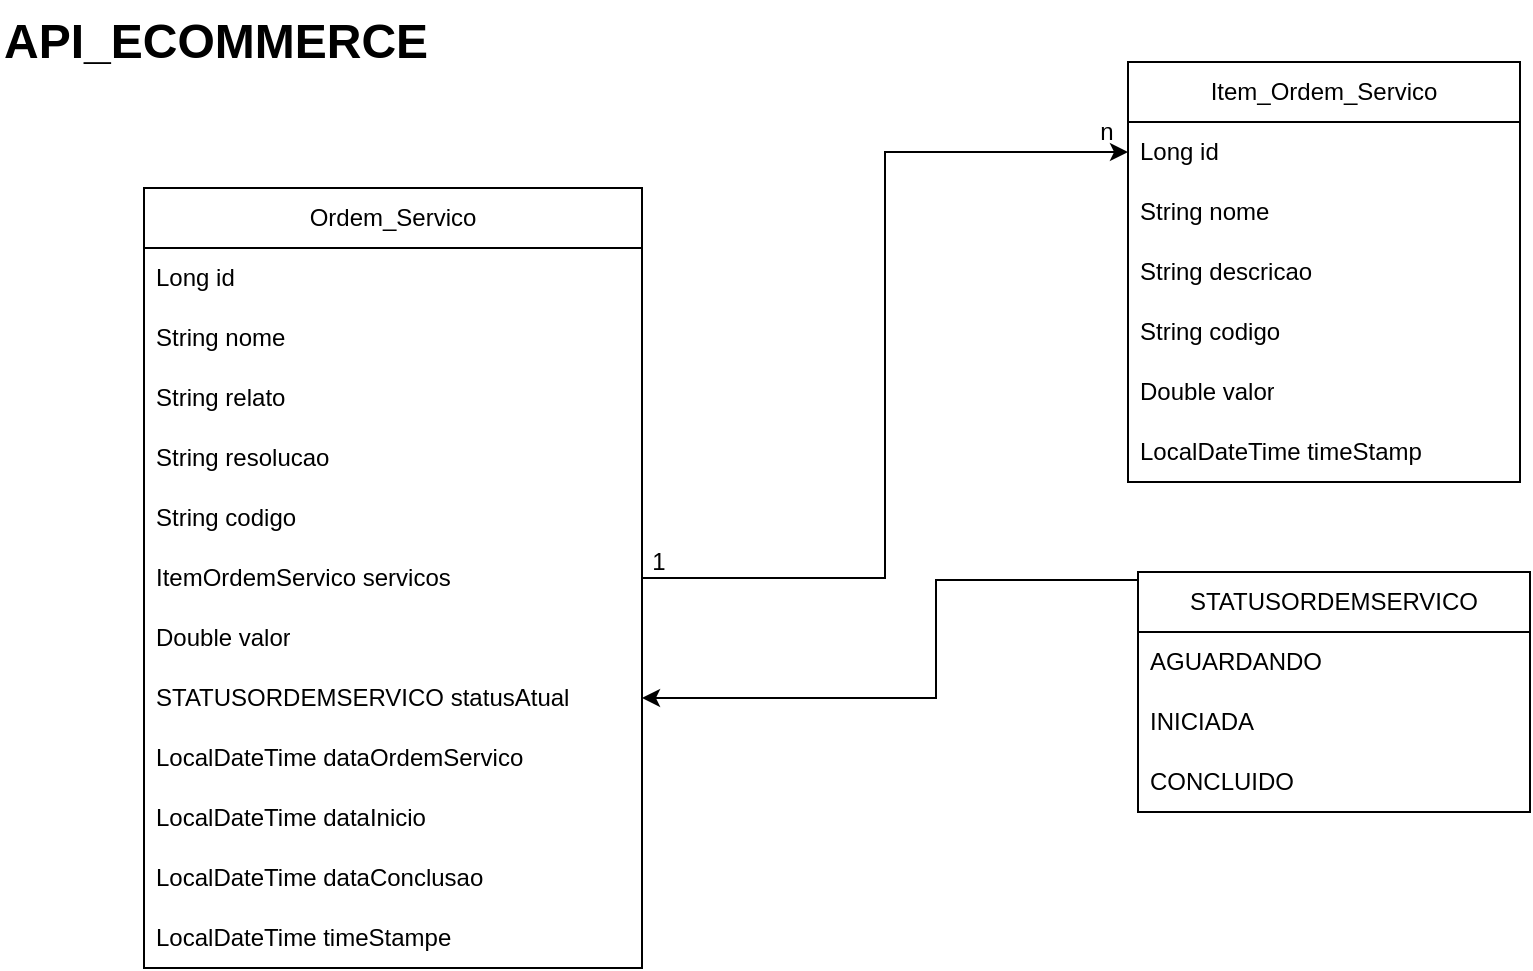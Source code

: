 <mxfile version="24.7.17" pages="4">
  <diagram id="Ol4_IuFH5XdzbNeheBoi" name="Diagrama de entidade e relacionamento API_ECOMMERCE">
    <mxGraphModel dx="864" dy="516" grid="0" gridSize="10" guides="1" tooltips="1" connect="1" arrows="1" fold="1" page="1" pageScale="1" pageWidth="827" pageHeight="1169" math="0" shadow="0">
      <root>
        <mxCell id="0" />
        <mxCell id="1" parent="0" />
        <mxCell id="5Wu8TgmjZWv5L9xJ6WQ9-1" value="&lt;h1 style=&quot;margin-top: 0px;&quot;&gt;API_ECOMMERCE&lt;/h1&gt;" style="text;html=1;whiteSpace=wrap;overflow=hidden;rounded=0;" parent="1" vertex="1">
          <mxGeometry x="30" y="25" width="221" height="37" as="geometry" />
        </mxCell>
        <mxCell id="xmKnylQgvVCpeghterkV-1" value="Ordem_Servico" style="swimlane;fontStyle=0;childLayout=stackLayout;horizontal=1;startSize=30;horizontalStack=0;resizeParent=1;resizeParentMax=0;resizeLast=0;collapsible=1;marginBottom=0;whiteSpace=wrap;html=1;" parent="1" vertex="1">
          <mxGeometry x="102" y="119" width="249" height="390" as="geometry" />
        </mxCell>
        <mxCell id="xmKnylQgvVCpeghterkV-2" value="Long id" style="text;strokeColor=none;fillColor=none;align=left;verticalAlign=middle;spacingLeft=4;spacingRight=4;overflow=hidden;points=[[0,0.5],[1,0.5]];portConstraint=eastwest;rotatable=0;whiteSpace=wrap;html=1;" parent="xmKnylQgvVCpeghterkV-1" vertex="1">
          <mxGeometry y="30" width="249" height="30" as="geometry" />
        </mxCell>
        <mxCell id="xmKnylQgvVCpeghterkV-3" value="String nome" style="text;strokeColor=none;fillColor=none;align=left;verticalAlign=middle;spacingLeft=4;spacingRight=4;overflow=hidden;points=[[0,0.5],[1,0.5]];portConstraint=eastwest;rotatable=0;whiteSpace=wrap;html=1;" parent="xmKnylQgvVCpeghterkV-1" vertex="1">
          <mxGeometry y="60" width="249" height="30" as="geometry" />
        </mxCell>
        <mxCell id="xmKnylQgvVCpeghterkV-4" value="String relato" style="text;strokeColor=none;fillColor=none;align=left;verticalAlign=middle;spacingLeft=4;spacingRight=4;overflow=hidden;points=[[0,0.5],[1,0.5]];portConstraint=eastwest;rotatable=0;whiteSpace=wrap;html=1;" parent="xmKnylQgvVCpeghterkV-1" vertex="1">
          <mxGeometry y="90" width="249" height="30" as="geometry" />
        </mxCell>
        <mxCell id="xmKnylQgvVCpeghterkV-13" value="String resolucao" style="text;strokeColor=none;fillColor=none;align=left;verticalAlign=middle;spacingLeft=4;spacingRight=4;overflow=hidden;points=[[0,0.5],[1,0.5]];portConstraint=eastwest;rotatable=0;whiteSpace=wrap;html=1;" parent="xmKnylQgvVCpeghterkV-1" vertex="1">
          <mxGeometry y="120" width="249" height="30" as="geometry" />
        </mxCell>
        <mxCell id="xmKnylQgvVCpeghterkV-5" value="String codigo" style="text;strokeColor=none;fillColor=none;align=left;verticalAlign=middle;spacingLeft=4;spacingRight=4;overflow=hidden;points=[[0,0.5],[1,0.5]];portConstraint=eastwest;rotatable=0;whiteSpace=wrap;html=1;" parent="xmKnylQgvVCpeghterkV-1" vertex="1">
          <mxGeometry y="150" width="249" height="30" as="geometry" />
        </mxCell>
        <mxCell id="xmKnylQgvVCpeghterkV-6" value="ItemOrdemServico servicos" style="text;strokeColor=none;fillColor=none;align=left;verticalAlign=middle;spacingLeft=4;spacingRight=4;overflow=hidden;points=[[0,0.5],[1,0.5]];portConstraint=eastwest;rotatable=0;whiteSpace=wrap;html=1;" parent="xmKnylQgvVCpeghterkV-1" vertex="1">
          <mxGeometry y="180" width="249" height="30" as="geometry" />
        </mxCell>
        <mxCell id="xmKnylQgvVCpeghterkV-7" value="Double valor" style="text;strokeColor=none;fillColor=none;align=left;verticalAlign=middle;spacingLeft=4;spacingRight=4;overflow=hidden;points=[[0,0.5],[1,0.5]];portConstraint=eastwest;rotatable=0;whiteSpace=wrap;html=1;" parent="xmKnylQgvVCpeghterkV-1" vertex="1">
          <mxGeometry y="210" width="249" height="30" as="geometry" />
        </mxCell>
        <mxCell id="xmKnylQgvVCpeghterkV-14" value="STATUSORDEMSERVICO statusAtual" style="text;strokeColor=none;fillColor=none;align=left;verticalAlign=middle;spacingLeft=4;spacingRight=4;overflow=hidden;points=[[0,0.5],[1,0.5]];portConstraint=eastwest;rotatable=0;whiteSpace=wrap;html=1;" parent="xmKnylQgvVCpeghterkV-1" vertex="1">
          <mxGeometry y="240" width="249" height="30" as="geometry" />
        </mxCell>
        <mxCell id="xmKnylQgvVCpeghterkV-8" value="LocalDateTime dataOrdemServico" style="text;strokeColor=none;fillColor=none;align=left;verticalAlign=middle;spacingLeft=4;spacingRight=4;overflow=hidden;points=[[0,0.5],[1,0.5]];portConstraint=eastwest;rotatable=0;whiteSpace=wrap;html=1;" parent="xmKnylQgvVCpeghterkV-1" vertex="1">
          <mxGeometry y="270" width="249" height="30" as="geometry" />
        </mxCell>
        <mxCell id="xmKnylQgvVCpeghterkV-9" value="LocalDateTime dataInicio" style="text;strokeColor=none;fillColor=none;align=left;verticalAlign=middle;spacingLeft=4;spacingRight=4;overflow=hidden;points=[[0,0.5],[1,0.5]];portConstraint=eastwest;rotatable=0;whiteSpace=wrap;html=1;" parent="xmKnylQgvVCpeghterkV-1" vertex="1">
          <mxGeometry y="300" width="249" height="30" as="geometry" />
        </mxCell>
        <mxCell id="xmKnylQgvVCpeghterkV-11" value="LocalDateTime dataConclusao" style="text;strokeColor=none;fillColor=none;align=left;verticalAlign=middle;spacingLeft=4;spacingRight=4;overflow=hidden;points=[[0,0.5],[1,0.5]];portConstraint=eastwest;rotatable=0;whiteSpace=wrap;html=1;" parent="xmKnylQgvVCpeghterkV-1" vertex="1">
          <mxGeometry y="330" width="249" height="30" as="geometry" />
        </mxCell>
        <mxCell id="xmKnylQgvVCpeghterkV-12" value="LocalDateTime timeStampe" style="text;strokeColor=none;fillColor=none;align=left;verticalAlign=middle;spacingLeft=4;spacingRight=4;overflow=hidden;points=[[0,0.5],[1,0.5]];portConstraint=eastwest;rotatable=0;whiteSpace=wrap;html=1;" parent="xmKnylQgvVCpeghterkV-1" vertex="1">
          <mxGeometry y="360" width="249" height="30" as="geometry" />
        </mxCell>
        <mxCell id="9o99a-mNFhGgQ2uLFLD0-1" value="&lt;span style=&quot;text-align: left;&quot;&gt;Item_Ordem_Servico&lt;/span&gt;" style="swimlane;fontStyle=0;childLayout=stackLayout;horizontal=1;startSize=30;horizontalStack=0;resizeParent=1;resizeParentMax=0;resizeLast=0;collapsible=1;marginBottom=0;whiteSpace=wrap;html=1;" parent="1" vertex="1">
          <mxGeometry x="594" y="56" width="196" height="210" as="geometry" />
        </mxCell>
        <mxCell id="9o99a-mNFhGgQ2uLFLD0-2" value="Long id" style="text;strokeColor=none;fillColor=none;align=left;verticalAlign=middle;spacingLeft=4;spacingRight=4;overflow=hidden;points=[[0,0.5],[1,0.5]];portConstraint=eastwest;rotatable=0;whiteSpace=wrap;html=1;" parent="9o99a-mNFhGgQ2uLFLD0-1" vertex="1">
          <mxGeometry y="30" width="196" height="30" as="geometry" />
        </mxCell>
        <mxCell id="9o99a-mNFhGgQ2uLFLD0-3" value="String nome" style="text;strokeColor=none;fillColor=none;align=left;verticalAlign=middle;spacingLeft=4;spacingRight=4;overflow=hidden;points=[[0,0.5],[1,0.5]];portConstraint=eastwest;rotatable=0;whiteSpace=wrap;html=1;" parent="9o99a-mNFhGgQ2uLFLD0-1" vertex="1">
          <mxGeometry y="60" width="196" height="30" as="geometry" />
        </mxCell>
        <mxCell id="9o99a-mNFhGgQ2uLFLD0-4" value="String descricao" style="text;strokeColor=none;fillColor=none;align=left;verticalAlign=middle;spacingLeft=4;spacingRight=4;overflow=hidden;points=[[0,0.5],[1,0.5]];portConstraint=eastwest;rotatable=0;whiteSpace=wrap;html=1;" parent="9o99a-mNFhGgQ2uLFLD0-1" vertex="1">
          <mxGeometry y="90" width="196" height="30" as="geometry" />
        </mxCell>
        <mxCell id="9o99a-mNFhGgQ2uLFLD0-5" value="String codigo" style="text;strokeColor=none;fillColor=none;align=left;verticalAlign=middle;spacingLeft=4;spacingRight=4;overflow=hidden;points=[[0,0.5],[1,0.5]];portConstraint=eastwest;rotatable=0;whiteSpace=wrap;html=1;" parent="9o99a-mNFhGgQ2uLFLD0-1" vertex="1">
          <mxGeometry y="120" width="196" height="30" as="geometry" />
        </mxCell>
        <mxCell id="9o99a-mNFhGgQ2uLFLD0-6" value="Double valor" style="text;strokeColor=none;fillColor=none;align=left;verticalAlign=middle;spacingLeft=4;spacingRight=4;overflow=hidden;points=[[0,0.5],[1,0.5]];portConstraint=eastwest;rotatable=0;whiteSpace=wrap;html=1;" parent="9o99a-mNFhGgQ2uLFLD0-1" vertex="1">
          <mxGeometry y="150" width="196" height="30" as="geometry" />
        </mxCell>
        <mxCell id="9o99a-mNFhGgQ2uLFLD0-8" value="LocalDateTime timeStamp" style="text;strokeColor=none;fillColor=none;align=left;verticalAlign=middle;spacingLeft=4;spacingRight=4;overflow=hidden;points=[[0,0.5],[1,0.5]];portConstraint=eastwest;rotatable=0;whiteSpace=wrap;html=1;" parent="9o99a-mNFhGgQ2uLFLD0-1" vertex="1">
          <mxGeometry y="180" width="196" height="30" as="geometry" />
        </mxCell>
        <mxCell id="9o99a-mNFhGgQ2uLFLD0-19" style="edgeStyle=orthogonalEdgeStyle;rounded=0;orthogonalLoop=1;jettySize=auto;html=1;exitX=0;exitY=0;exitDx=0;exitDy=0;entryX=1;entryY=0.5;entryDx=0;entryDy=0;" parent="1" source="9o99a-mNFhGgQ2uLFLD0-9" target="xmKnylQgvVCpeghterkV-14" edge="1">
          <mxGeometry relative="1" as="geometry">
            <Array as="points">
              <mxPoint x="599" y="315" />
              <mxPoint x="498" y="315" />
              <mxPoint x="498" y="374" />
            </Array>
          </mxGeometry>
        </mxCell>
        <mxCell id="9o99a-mNFhGgQ2uLFLD0-9" value="&lt;span style=&quot;text-align: left;&quot;&gt;STATUSORDEMSERVICO&lt;/span&gt;" style="swimlane;fontStyle=0;childLayout=stackLayout;horizontal=1;startSize=30;horizontalStack=0;resizeParent=1;resizeParentMax=0;resizeLast=0;collapsible=1;marginBottom=0;whiteSpace=wrap;html=1;" parent="1" vertex="1">
          <mxGeometry x="599" y="311" width="196" height="120" as="geometry" />
        </mxCell>
        <mxCell id="9o99a-mNFhGgQ2uLFLD0-10" value="AGUARDANDO" style="text;strokeColor=none;fillColor=none;align=left;verticalAlign=middle;spacingLeft=4;spacingRight=4;overflow=hidden;points=[[0,0.5],[1,0.5]];portConstraint=eastwest;rotatable=0;whiteSpace=wrap;html=1;" parent="9o99a-mNFhGgQ2uLFLD0-9" vertex="1">
          <mxGeometry y="30" width="196" height="30" as="geometry" />
        </mxCell>
        <mxCell id="9o99a-mNFhGgQ2uLFLD0-11" value="INICIADA" style="text;strokeColor=none;fillColor=none;align=left;verticalAlign=middle;spacingLeft=4;spacingRight=4;overflow=hidden;points=[[0,0.5],[1,0.5]];portConstraint=eastwest;rotatable=0;whiteSpace=wrap;html=1;" parent="9o99a-mNFhGgQ2uLFLD0-9" vertex="1">
          <mxGeometry y="60" width="196" height="30" as="geometry" />
        </mxCell>
        <mxCell id="9o99a-mNFhGgQ2uLFLD0-12" value="CONCLUIDO" style="text;strokeColor=none;fillColor=none;align=left;verticalAlign=middle;spacingLeft=4;spacingRight=4;overflow=hidden;points=[[0,0.5],[1,0.5]];portConstraint=eastwest;rotatable=0;whiteSpace=wrap;html=1;" parent="9o99a-mNFhGgQ2uLFLD0-9" vertex="1">
          <mxGeometry y="90" width="196" height="30" as="geometry" />
        </mxCell>
        <mxCell id="9o99a-mNFhGgQ2uLFLD0-16" style="edgeStyle=orthogonalEdgeStyle;rounded=0;orthogonalLoop=1;jettySize=auto;html=1;exitX=1;exitY=0.5;exitDx=0;exitDy=0;entryX=0;entryY=0.5;entryDx=0;entryDy=0;" parent="1" source="xmKnylQgvVCpeghterkV-6" target="9o99a-mNFhGgQ2uLFLD0-2" edge="1">
          <mxGeometry relative="1" as="geometry" />
        </mxCell>
        <mxCell id="9o99a-mNFhGgQ2uLFLD0-17" value="1" style="text;html=1;align=center;verticalAlign=middle;resizable=0;points=[];autosize=1;strokeColor=none;fillColor=none;" parent="1" vertex="1">
          <mxGeometry x="346" y="293" width="25" height="26" as="geometry" />
        </mxCell>
        <mxCell id="9o99a-mNFhGgQ2uLFLD0-18" value="n" style="text;html=1;align=center;verticalAlign=middle;resizable=0;points=[];autosize=1;strokeColor=none;fillColor=none;" parent="1" vertex="1">
          <mxGeometry x="570" y="78" width="25" height="26" as="geometry" />
        </mxCell>
      </root>
    </mxGraphModel>
  </diagram>
  <diagram id="C5RBs43oDa-KdzZeNtuy" name="Diagrama de entidade e relacionamento MS_Cliente">
    <mxGraphModel dx="864" dy="516" grid="0" gridSize="10" guides="1" tooltips="1" connect="1" arrows="1" fold="1" page="1" pageScale="1" pageWidth="827" pageHeight="1169" math="0" shadow="0">
      <root>
        <mxCell id="WIyWlLk6GJQsqaUBKTNV-0" />
        <mxCell id="WIyWlLk6GJQsqaUBKTNV-1" parent="WIyWlLk6GJQsqaUBKTNV-0" />
        <mxCell id="N6-NwjIUcubGqTsg9J4c-9" value="CLiente" style="swimlane;fontStyle=0;childLayout=stackLayout;horizontal=1;startSize=30;horizontalStack=0;resizeParent=1;resizeParentMax=0;resizeLast=0;collapsible=1;marginBottom=0;whiteSpace=wrap;html=1;" parent="WIyWlLk6GJQsqaUBKTNV-1" vertex="1">
          <mxGeometry x="316" y="137" width="196" height="270" as="geometry" />
        </mxCell>
        <mxCell id="N6-NwjIUcubGqTsg9J4c-10" value="Long id" style="text;strokeColor=none;fillColor=none;align=left;verticalAlign=middle;spacingLeft=4;spacingRight=4;overflow=hidden;points=[[0,0.5],[1,0.5]];portConstraint=eastwest;rotatable=0;whiteSpace=wrap;html=1;" parent="N6-NwjIUcubGqTsg9J4c-9" vertex="1">
          <mxGeometry y="30" width="196" height="30" as="geometry" />
        </mxCell>
        <mxCell id="N6-NwjIUcubGqTsg9J4c-11" value="String nome" style="text;strokeColor=none;fillColor=none;align=left;verticalAlign=middle;spacingLeft=4;spacingRight=4;overflow=hidden;points=[[0,0.5],[1,0.5]];portConstraint=eastwest;rotatable=0;whiteSpace=wrap;html=1;" parent="N6-NwjIUcubGqTsg9J4c-9" vertex="1">
          <mxGeometry y="60" width="196" height="30" as="geometry" />
        </mxCell>
        <mxCell id="N6-NwjIUcubGqTsg9J4c-12" value="String sobrenome" style="text;strokeColor=none;fillColor=none;align=left;verticalAlign=middle;spacingLeft=4;spacingRight=4;overflow=hidden;points=[[0,0.5],[1,0.5]];portConstraint=eastwest;rotatable=0;whiteSpace=wrap;html=1;" parent="N6-NwjIUcubGqTsg9J4c-9" vertex="1">
          <mxGeometry y="90" width="196" height="30" as="geometry" />
        </mxCell>
        <mxCell id="N6-NwjIUcubGqTsg9J4c-13" value="LocalDate dataNascimento" style="text;strokeColor=none;fillColor=none;align=left;verticalAlign=middle;spacingLeft=4;spacingRight=4;overflow=hidden;points=[[0,0.5],[1,0.5]];portConstraint=eastwest;rotatable=0;whiteSpace=wrap;html=1;" parent="N6-NwjIUcubGqTsg9J4c-9" vertex="1">
          <mxGeometry y="120" width="196" height="30" as="geometry" />
        </mxCell>
        <mxCell id="N6-NwjIUcubGqTsg9J4c-15" value="Endereco endereco" style="text;strokeColor=none;fillColor=none;align=left;verticalAlign=middle;spacingLeft=4;spacingRight=4;overflow=hidden;points=[[0,0.5],[1,0.5]];portConstraint=eastwest;rotatable=0;whiteSpace=wrap;html=1;" parent="N6-NwjIUcubGqTsg9J4c-9" vertex="1">
          <mxGeometry y="150" width="196" height="30" as="geometry" />
        </mxCell>
        <mxCell id="N6-NwjIUcubGqTsg9J4c-16" value="Contato contato" style="text;strokeColor=none;fillColor=none;align=left;verticalAlign=middle;spacingLeft=4;spacingRight=4;overflow=hidden;points=[[0,0.5],[1,0.5]];portConstraint=eastwest;rotatable=0;whiteSpace=wrap;html=1;" parent="N6-NwjIUcubGqTsg9J4c-9" vertex="1">
          <mxGeometry y="180" width="196" height="30" as="geometry" />
        </mxCell>
        <mxCell id="N6-NwjIUcubGqTsg9J4c-17" value="Double score" style="text;strokeColor=none;fillColor=none;align=left;verticalAlign=middle;spacingLeft=4;spacingRight=4;overflow=hidden;points=[[0,0.5],[1,0.5]];portConstraint=eastwest;rotatable=0;whiteSpace=wrap;html=1;" parent="N6-NwjIUcubGqTsg9J4c-9" vertex="1">
          <mxGeometry y="210" width="196" height="30" as="geometry" />
        </mxCell>
        <mxCell id="zp8qXaAt9pcuHa6xzHq5-0" value="LocalDateTime timeStamp" style="text;strokeColor=none;fillColor=none;align=left;verticalAlign=middle;spacingLeft=4;spacingRight=4;overflow=hidden;points=[[0,0.5],[1,0.5]];portConstraint=eastwest;rotatable=0;whiteSpace=wrap;html=1;" vertex="1" parent="N6-NwjIUcubGqTsg9J4c-9">
          <mxGeometry y="240" width="196" height="30" as="geometry" />
        </mxCell>
        <mxCell id="N6-NwjIUcubGqTsg9J4c-18" value="Endereco" style="swimlane;fontStyle=0;childLayout=stackLayout;horizontal=1;startSize=30;horizontalStack=0;resizeParent=1;resizeParentMax=0;resizeLast=0;collapsible=1;marginBottom=0;whiteSpace=wrap;html=1;" parent="WIyWlLk6GJQsqaUBKTNV-1" vertex="1">
          <mxGeometry x="599" y="463" width="196" height="300" as="geometry" />
        </mxCell>
        <mxCell id="N6-NwjIUcubGqTsg9J4c-19" value="Long id" style="text;strokeColor=none;fillColor=none;align=left;verticalAlign=middle;spacingLeft=4;spacingRight=4;overflow=hidden;points=[[0,0.5],[1,0.5]];portConstraint=eastwest;rotatable=0;whiteSpace=wrap;html=1;" parent="N6-NwjIUcubGqTsg9J4c-18" vertex="1">
          <mxGeometry y="30" width="196" height="30" as="geometry" />
        </mxCell>
        <mxCell id="N6-NwjIUcubGqTsg9J4c-20" value="String logradouro" style="text;strokeColor=none;fillColor=none;align=left;verticalAlign=middle;spacingLeft=4;spacingRight=4;overflow=hidden;points=[[0,0.5],[1,0.5]];portConstraint=eastwest;rotatable=0;whiteSpace=wrap;html=1;" parent="N6-NwjIUcubGqTsg9J4c-18" vertex="1">
          <mxGeometry y="60" width="196" height="30" as="geometry" />
        </mxCell>
        <mxCell id="N6-NwjIUcubGqTsg9J4c-21" value="String numero" style="text;strokeColor=none;fillColor=none;align=left;verticalAlign=middle;spacingLeft=4;spacingRight=4;overflow=hidden;points=[[0,0.5],[1,0.5]];portConstraint=eastwest;rotatable=0;whiteSpace=wrap;html=1;" parent="N6-NwjIUcubGqTsg9J4c-18" vertex="1">
          <mxGeometry y="90" width="196" height="30" as="geometry" />
        </mxCell>
        <mxCell id="N6-NwjIUcubGqTsg9J4c-22" value="String bairro" style="text;strokeColor=none;fillColor=none;align=left;verticalAlign=middle;spacingLeft=4;spacingRight=4;overflow=hidden;points=[[0,0.5],[1,0.5]];portConstraint=eastwest;rotatable=0;whiteSpace=wrap;html=1;" parent="N6-NwjIUcubGqTsg9J4c-18" vertex="1">
          <mxGeometry y="120" width="196" height="30" as="geometry" />
        </mxCell>
        <mxCell id="N6-NwjIUcubGqTsg9J4c-24" value="String referencia" style="text;strokeColor=none;fillColor=none;align=left;verticalAlign=middle;spacingLeft=4;spacingRight=4;overflow=hidden;points=[[0,0.5],[1,0.5]];portConstraint=eastwest;rotatable=0;whiteSpace=wrap;html=1;" parent="N6-NwjIUcubGqTsg9J4c-18" vertex="1">
          <mxGeometry y="150" width="196" height="30" as="geometry" />
        </mxCell>
        <mxCell id="N6-NwjIUcubGqTsg9J4c-25" value="Long cep" style="text;strokeColor=none;fillColor=none;align=left;verticalAlign=middle;spacingLeft=4;spacingRight=4;overflow=hidden;points=[[0,0.5],[1,0.5]];portConstraint=eastwest;rotatable=0;whiteSpace=wrap;html=1;" parent="N6-NwjIUcubGqTsg9J4c-18" vertex="1">
          <mxGeometry y="180" width="196" height="30" as="geometry" />
        </mxCell>
        <mxCell id="N6-NwjIUcubGqTsg9J4c-26" value="String localidade" style="text;strokeColor=none;fillColor=none;align=left;verticalAlign=middle;spacingLeft=4;spacingRight=4;overflow=hidden;points=[[0,0.5],[1,0.5]];portConstraint=eastwest;rotatable=0;whiteSpace=wrap;html=1;" parent="N6-NwjIUcubGqTsg9J4c-18" vertex="1">
          <mxGeometry y="210" width="196" height="30" as="geometry" />
        </mxCell>
        <mxCell id="N6-NwjIUcubGqTsg9J4c-27" value="String uf" style="text;strokeColor=none;fillColor=none;align=left;verticalAlign=middle;spacingLeft=4;spacingRight=4;overflow=hidden;points=[[0,0.5],[1,0.5]];portConstraint=eastwest;rotatable=0;whiteSpace=wrap;html=1;" parent="N6-NwjIUcubGqTsg9J4c-18" vertex="1">
          <mxGeometry y="240" width="196" height="30" as="geometry" />
        </mxCell>
        <mxCell id="N6-NwjIUcubGqTsg9J4c-23" value="LocalDateTime timeStamp" style="text;strokeColor=none;fillColor=none;align=left;verticalAlign=middle;spacingLeft=4;spacingRight=4;overflow=hidden;points=[[0,0.5],[1,0.5]];portConstraint=eastwest;rotatable=0;whiteSpace=wrap;html=1;" parent="N6-NwjIUcubGqTsg9J4c-18" vertex="1">
          <mxGeometry y="270" width="196" height="30" as="geometry" />
        </mxCell>
        <mxCell id="N6-NwjIUcubGqTsg9J4c-28" value="Contato" style="swimlane;fontStyle=0;childLayout=stackLayout;horizontal=1;startSize=30;horizontalStack=0;resizeParent=1;resizeParentMax=0;resizeLast=0;collapsible=1;marginBottom=0;whiteSpace=wrap;html=1;" parent="WIyWlLk6GJQsqaUBKTNV-1" vertex="1">
          <mxGeometry x="44" y="468" width="196" height="180" as="geometry" />
        </mxCell>
        <mxCell id="N6-NwjIUcubGqTsg9J4c-29" value="Long id" style="text;strokeColor=none;fillColor=none;align=left;verticalAlign=middle;spacingLeft=4;spacingRight=4;overflow=hidden;points=[[0,0.5],[1,0.5]];portConstraint=eastwest;rotatable=0;whiteSpace=wrap;html=1;" parent="N6-NwjIUcubGqTsg9J4c-28" vertex="1">
          <mxGeometry y="30" width="196" height="30" as="geometry" />
        </mxCell>
        <mxCell id="N6-NwjIUcubGqTsg9J4c-30" value="String email" style="text;strokeColor=none;fillColor=none;align=left;verticalAlign=middle;spacingLeft=4;spacingRight=4;overflow=hidden;points=[[0,0.5],[1,0.5]];portConstraint=eastwest;rotatable=0;whiteSpace=wrap;html=1;" parent="N6-NwjIUcubGqTsg9J4c-28" vertex="1">
          <mxGeometry y="60" width="196" height="30" as="geometry" />
        </mxCell>
        <mxCell id="N6-NwjIUcubGqTsg9J4c-31" value="Long prefixo" style="text;strokeColor=none;fillColor=none;align=left;verticalAlign=middle;spacingLeft=4;spacingRight=4;overflow=hidden;points=[[0,0.5],[1,0.5]];portConstraint=eastwest;rotatable=0;whiteSpace=wrap;html=1;" parent="N6-NwjIUcubGqTsg9J4c-28" vertex="1">
          <mxGeometry y="90" width="196" height="30" as="geometry" />
        </mxCell>
        <mxCell id="N6-NwjIUcubGqTsg9J4c-32" value="Long telefone" style="text;strokeColor=none;fillColor=none;align=left;verticalAlign=middle;spacingLeft=4;spacingRight=4;overflow=hidden;points=[[0,0.5],[1,0.5]];portConstraint=eastwest;rotatable=0;whiteSpace=wrap;html=1;" parent="N6-NwjIUcubGqTsg9J4c-28" vertex="1">
          <mxGeometry y="120" width="196" height="30" as="geometry" />
        </mxCell>
        <mxCell id="N6-NwjIUcubGqTsg9J4c-33" value="LocalDateTime timeStamp" style="text;strokeColor=none;fillColor=none;align=left;verticalAlign=middle;spacingLeft=4;spacingRight=4;overflow=hidden;points=[[0,0.5],[1,0.5]];portConstraint=eastwest;rotatable=0;whiteSpace=wrap;html=1;" parent="N6-NwjIUcubGqTsg9J4c-28" vertex="1">
          <mxGeometry y="150" width="196" height="30" as="geometry" />
        </mxCell>
        <mxCell id="N6-NwjIUcubGqTsg9J4c-34" value="&lt;h1 style=&quot;margin-top: 0px;&quot;&gt;MS_CLIENTE&lt;/h1&gt;" style="text;html=1;whiteSpace=wrap;overflow=hidden;rounded=0;" parent="WIyWlLk6GJQsqaUBKTNV-1" vertex="1">
          <mxGeometry x="332" y="35" width="180" height="37" as="geometry" />
        </mxCell>
        <mxCell id="N6-NwjIUcubGqTsg9J4c-35" style="edgeStyle=orthogonalEdgeStyle;rounded=0;orthogonalLoop=1;jettySize=auto;html=1;exitX=1;exitY=0.5;exitDx=0;exitDy=0;entryX=0;entryY=0.5;entryDx=0;entryDy=0;" parent="WIyWlLk6GJQsqaUBKTNV-1" source="N6-NwjIUcubGqTsg9J4c-15" target="N6-NwjIUcubGqTsg9J4c-19" edge="1">
          <mxGeometry relative="1" as="geometry" />
        </mxCell>
        <mxCell id="N6-NwjIUcubGqTsg9J4c-36" style="edgeStyle=orthogonalEdgeStyle;rounded=0;orthogonalLoop=1;jettySize=auto;html=1;exitX=0;exitY=0.5;exitDx=0;exitDy=0;entryX=1;entryY=0.5;entryDx=0;entryDy=0;" parent="WIyWlLk6GJQsqaUBKTNV-1" source="N6-NwjIUcubGqTsg9J4c-16" target="N6-NwjIUcubGqTsg9J4c-29" edge="1">
          <mxGeometry relative="1" as="geometry" />
        </mxCell>
        <mxCell id="N6-NwjIUcubGqTsg9J4c-37" value="1" style="text;html=1;align=center;verticalAlign=middle;resizable=0;points=[];autosize=1;strokeColor=none;fillColor=none;" parent="WIyWlLk6GJQsqaUBKTNV-1" vertex="1">
          <mxGeometry x="295" y="312" width="25" height="26" as="geometry" />
        </mxCell>
        <mxCell id="N6-NwjIUcubGqTsg9J4c-38" value="1" style="text;html=1;align=center;verticalAlign=middle;resizable=0;points=[];autosize=1;strokeColor=none;fillColor=none;" parent="WIyWlLk6GJQsqaUBKTNV-1" vertex="1">
          <mxGeometry x="235" y="486" width="25" height="26" as="geometry" />
        </mxCell>
        <mxCell id="N6-NwjIUcubGqTsg9J4c-39" value="1" style="text;html=1;align=center;verticalAlign=middle;resizable=0;points=[];autosize=1;strokeColor=none;fillColor=none;" parent="WIyWlLk6GJQsqaUBKTNV-1" vertex="1">
          <mxGeometry x="506" y="283" width="25" height="26" as="geometry" />
        </mxCell>
        <mxCell id="N6-NwjIUcubGqTsg9J4c-40" value="1" style="text;html=1;align=center;verticalAlign=middle;resizable=0;points=[];autosize=1;strokeColor=none;fillColor=none;" parent="WIyWlLk6GJQsqaUBKTNV-1" vertex="1">
          <mxGeometry x="575" y="485" width="25" height="26" as="geometry" />
        </mxCell>
      </root>
    </mxGraphModel>
  </diagram>
  <diagram id="BzLQMgGilsCn9LqSC592" name="Diagrama de entidade e relacionamento MS_Servico">
    <mxGraphModel dx="864" dy="516" grid="0" gridSize="10" guides="1" tooltips="1" connect="1" arrows="1" fold="1" page="1" pageScale="1" pageWidth="827" pageHeight="1169" math="0" shadow="0">
      <root>
        <mxCell id="0" />
        <mxCell id="1" parent="0" />
        <mxCell id="hTJcpv52hU2rO82xTtGv-1" value="&lt;h1 style=&quot;margin-top: 0px;&quot;&gt;MS_SERVICO&lt;/h1&gt;" style="text;html=1;whiteSpace=wrap;overflow=hidden;rounded=0;" vertex="1" parent="1">
          <mxGeometry x="332" y="35" width="180" height="37" as="geometry" />
        </mxCell>
        <mxCell id="07MSFJnmu1Mxu7niLdKY-1" value="Servico" style="swimlane;fontStyle=0;childLayout=stackLayout;horizontal=1;startSize=30;horizontalStack=0;resizeParent=1;resizeParentMax=0;resizeLast=0;collapsible=1;marginBottom=0;whiteSpace=wrap;html=1;" vertex="1" parent="1">
          <mxGeometry x="326" y="189" width="196" height="240" as="geometry" />
        </mxCell>
        <mxCell id="07MSFJnmu1Mxu7niLdKY-2" value="Long id" style="text;strokeColor=none;fillColor=none;align=left;verticalAlign=middle;spacingLeft=4;spacingRight=4;overflow=hidden;points=[[0,0.5],[1,0.5]];portConstraint=eastwest;rotatable=0;whiteSpace=wrap;html=1;" vertex="1" parent="07MSFJnmu1Mxu7niLdKY-1">
          <mxGeometry y="30" width="196" height="30" as="geometry" />
        </mxCell>
        <mxCell id="07MSFJnmu1Mxu7niLdKY-3" value="String nome" style="text;strokeColor=none;fillColor=none;align=left;verticalAlign=middle;spacingLeft=4;spacingRight=4;overflow=hidden;points=[[0,0.5],[1,0.5]];portConstraint=eastwest;rotatable=0;whiteSpace=wrap;html=1;" vertex="1" parent="07MSFJnmu1Mxu7niLdKY-1">
          <mxGeometry y="60" width="196" height="30" as="geometry" />
        </mxCell>
        <mxCell id="07MSFJnmu1Mxu7niLdKY-4" value="String descricao" style="text;strokeColor=none;fillColor=none;align=left;verticalAlign=middle;spacingLeft=4;spacingRight=4;overflow=hidden;points=[[0,0.5],[1,0.5]];portConstraint=eastwest;rotatable=0;whiteSpace=wrap;html=1;" vertex="1" parent="07MSFJnmu1Mxu7niLdKY-1">
          <mxGeometry y="90" width="196" height="30" as="geometry" />
        </mxCell>
        <mxCell id="07MSFJnmu1Mxu7niLdKY-5" value="String codigo" style="text;strokeColor=none;fillColor=none;align=left;verticalAlign=middle;spacingLeft=4;spacingRight=4;overflow=hidden;points=[[0,0.5],[1,0.5]];portConstraint=eastwest;rotatable=0;whiteSpace=wrap;html=1;" vertex="1" parent="07MSFJnmu1Mxu7niLdKY-1">
          <mxGeometry y="120" width="196" height="30" as="geometry" />
        </mxCell>
        <mxCell id="07MSFJnmu1Mxu7niLdKY-7" value="Double valor" style="text;strokeColor=none;fillColor=none;align=left;verticalAlign=middle;spacingLeft=4;spacingRight=4;overflow=hidden;points=[[0,0.5],[1,0.5]];portConstraint=eastwest;rotatable=0;whiteSpace=wrap;html=1;" vertex="1" parent="07MSFJnmu1Mxu7niLdKY-1">
          <mxGeometry y="150" width="196" height="30" as="geometry" />
        </mxCell>
        <mxCell id="07MSFJnmu1Mxu7niLdKY-8" value="Double maoDeObra" style="text;strokeColor=none;fillColor=none;align=left;verticalAlign=middle;spacingLeft=4;spacingRight=4;overflow=hidden;points=[[0,0.5],[1,0.5]];portConstraint=eastwest;rotatable=0;whiteSpace=wrap;html=1;" vertex="1" parent="07MSFJnmu1Mxu7niLdKY-1">
          <mxGeometry y="180" width="196" height="30" as="geometry" />
        </mxCell>
        <mxCell id="07MSFJnmu1Mxu7niLdKY-6" value="LocalDateTime timeStamp" style="text;strokeColor=none;fillColor=none;align=left;verticalAlign=middle;spacingLeft=4;spacingRight=4;overflow=hidden;points=[[0,0.5],[1,0.5]];portConstraint=eastwest;rotatable=0;whiteSpace=wrap;html=1;" vertex="1" parent="07MSFJnmu1Mxu7niLdKY-1">
          <mxGeometry y="210" width="196" height="30" as="geometry" />
        </mxCell>
      </root>
    </mxGraphModel>
  </diagram>
  <diagram id="Gqkd7Pqvysem3A04aSDl" name="Diagrama de entidade e relacionamento MS_Financeiro">
    <mxGraphModel dx="864" dy="516" grid="0" gridSize="10" guides="1" tooltips="1" connect="1" arrows="1" fold="1" page="1" pageScale="1" pageWidth="827" pageHeight="1169" math="0" shadow="0">
      <root>
        <mxCell id="0" />
        <mxCell id="1" parent="0" />
        <mxCell id="0pk9b4wMhbiu-p2kdikh-1" value="Pagamento" style="swimlane;fontStyle=0;childLayout=stackLayout;horizontal=1;startSize=30;horizontalStack=0;resizeParent=1;resizeParentMax=0;resizeLast=0;collapsible=1;marginBottom=0;whiteSpace=wrap;html=1;" parent="1" vertex="1">
          <mxGeometry x="542" y="787" width="267" height="270" as="geometry" />
        </mxCell>
        <mxCell id="0pk9b4wMhbiu-p2kdikh-2" value="Long id" style="text;strokeColor=none;fillColor=none;align=left;verticalAlign=middle;spacingLeft=4;spacingRight=4;overflow=hidden;points=[[0,0.5],[1,0.5]];portConstraint=eastwest;rotatable=0;whiteSpace=wrap;html=1;" parent="0pk9b4wMhbiu-p2kdikh-1" vertex="1">
          <mxGeometry y="30" width="267" height="30" as="geometry" />
        </mxCell>
        <mxCell id="0pk9b4wMhbiu-p2kdikh-3" value="FORMAPAGAMENTO formaPagamento" style="text;strokeColor=none;fillColor=none;align=left;verticalAlign=middle;spacingLeft=4;spacingRight=4;overflow=hidden;points=[[0,0.5],[1,0.5]];portConstraint=eastwest;rotatable=0;whiteSpace=wrap;html=1;" parent="0pk9b4wMhbiu-p2kdikh-1" vertex="1">
          <mxGeometry y="60" width="267" height="30" as="geometry" />
        </mxCell>
        <mxCell id="0pk9b4wMhbiu-p2kdikh-4" value="Double parcela" style="text;strokeColor=none;fillColor=none;align=left;verticalAlign=middle;spacingLeft=4;spacingRight=4;overflow=hidden;points=[[0,0.5],[1,0.5]];portConstraint=eastwest;rotatable=0;whiteSpace=wrap;html=1;" parent="0pk9b4wMhbiu-p2kdikh-1" vertex="1">
          <mxGeometry y="90" width="267" height="30" as="geometry" />
        </mxCell>
        <mxCell id="0pk9b4wMhbiu-p2kdikh-5" value="Double valor parcela" style="text;strokeColor=none;fillColor=none;align=left;verticalAlign=middle;spacingLeft=4;spacingRight=4;overflow=hidden;points=[[0,0.5],[1,0.5]];portConstraint=eastwest;rotatable=0;whiteSpace=wrap;html=1;" parent="0pk9b4wMhbiu-p2kdikh-1" vertex="1">
          <mxGeometry y="120" width="267" height="30" as="geometry" />
        </mxCell>
        <mxCell id="0pk9b4wMhbiu-p2kdikh-6" value="Double valorTotal" style="text;strokeColor=none;fillColor=none;align=left;verticalAlign=middle;spacingLeft=4;spacingRight=4;overflow=hidden;points=[[0,0.5],[1,0.5]];portConstraint=eastwest;rotatable=0;whiteSpace=wrap;html=1;" parent="0pk9b4wMhbiu-p2kdikh-1" vertex="1">
          <mxGeometry y="150" width="267" height="30" as="geometry" />
        </mxCell>
        <mxCell id="0pk9b4wMhbiu-p2kdikh-7" value="Double valorTroco" style="text;strokeColor=none;fillColor=none;align=left;verticalAlign=middle;spacingLeft=4;spacingRight=4;overflow=hidden;points=[[0,0.5],[1,0.5]];portConstraint=eastwest;rotatable=0;whiteSpace=wrap;html=1;" parent="0pk9b4wMhbiu-p2kdikh-1" vertex="1">
          <mxGeometry y="180" width="267" height="30" as="geometry" />
        </mxCell>
        <mxCell id="0pk9b4wMhbiu-p2kdikh-8" value="LocalDateTime dataPagamento" style="text;strokeColor=none;fillColor=none;align=left;verticalAlign=middle;spacingLeft=4;spacingRight=4;overflow=hidden;points=[[0,0.5],[1,0.5]];portConstraint=eastwest;rotatable=0;whiteSpace=wrap;html=1;" parent="0pk9b4wMhbiu-p2kdikh-1" vertex="1">
          <mxGeometry y="210" width="267" height="30" as="geometry" />
        </mxCell>
        <mxCell id="0DEE0NCUBTzqQSKhT2Ca-2" value="STATUSPAGAMENTO statusPagamento" style="text;strokeColor=none;fillColor=none;align=left;verticalAlign=middle;spacingLeft=4;spacingRight=4;overflow=hidden;points=[[0,0.5],[1,0.5]];portConstraint=eastwest;rotatable=0;whiteSpace=wrap;html=1;" parent="0pk9b4wMhbiu-p2kdikh-1" vertex="1">
          <mxGeometry y="240" width="267" height="30" as="geometry" />
        </mxCell>
        <mxCell id="0DEE0NCUBTzqQSKhT2Ca-1" value="&lt;h1 style=&quot;margin-top: 0px;&quot;&gt;MS_FINANCEIRO&lt;/h1&gt;" style="text;html=1;whiteSpace=wrap;overflow=hidden;rounded=0;" parent="1" vertex="1">
          <mxGeometry x="30" y="25" width="204" height="37" as="geometry" />
        </mxCell>
        <mxCell id="0DEE0NCUBTzqQSKhT2Ca-3" value="Relatorio_Mensal" style="swimlane;fontStyle=0;childLayout=stackLayout;horizontal=1;startSize=30;horizontalStack=0;resizeParent=1;resizeParentMax=0;resizeLast=0;collapsible=1;marginBottom=0;whiteSpace=wrap;html=1;" parent="1" vertex="1">
          <mxGeometry x="36" y="429" width="175" height="180" as="geometry" />
        </mxCell>
        <mxCell id="0DEE0NCUBTzqQSKhT2Ca-4" value="Long id" style="text;strokeColor=none;fillColor=none;align=left;verticalAlign=middle;spacingLeft=4;spacingRight=4;overflow=hidden;points=[[0,0.5],[1,0.5]];portConstraint=eastwest;rotatable=0;whiteSpace=wrap;html=1;" parent="0DEE0NCUBTzqQSKhT2Ca-3" vertex="1">
          <mxGeometry y="30" width="175" height="30" as="geometry" />
        </mxCell>
        <mxCell id="0DEE0NCUBTzqQSKhT2Ca-5" value="String dataReferencia" style="text;strokeColor=none;fillColor=none;align=left;verticalAlign=middle;spacingLeft=4;spacingRight=4;overflow=hidden;points=[[0,0.5],[1,0.5]];portConstraint=eastwest;rotatable=0;whiteSpace=wrap;html=1;" parent="0DEE0NCUBTzqQSKhT2Ca-3" vertex="1">
          <mxGeometry y="60" width="175" height="30" as="geometry" />
        </mxCell>
        <mxCell id="0DEE0NCUBTzqQSKhT2Ca-6" value="Vendas venda" style="text;strokeColor=none;fillColor=none;align=left;verticalAlign=middle;spacingLeft=4;spacingRight=4;overflow=hidden;points=[[0,0.5],[1,0.5]];portConstraint=eastwest;rotatable=0;whiteSpace=wrap;html=1;" parent="0DEE0NCUBTzqQSKhT2Ca-3" vertex="1">
          <mxGeometry y="90" width="175" height="30" as="geometry" />
        </mxCell>
        <mxCell id="0DEE0NCUBTzqQSKhT2Ca-7" value="Debido debito" style="text;strokeColor=none;fillColor=none;align=left;verticalAlign=middle;spacingLeft=4;spacingRight=4;overflow=hidden;points=[[0,0.5],[1,0.5]];portConstraint=eastwest;rotatable=0;whiteSpace=wrap;html=1;" parent="0DEE0NCUBTzqQSKhT2Ca-3" vertex="1">
          <mxGeometry y="120" width="175" height="30" as="geometry" />
        </mxCell>
        <mxCell id="0DEE0NCUBTzqQSKhT2Ca-8" value="LocalDateTime timeStamp" style="text;strokeColor=none;fillColor=none;align=left;verticalAlign=middle;spacingLeft=4;spacingRight=4;overflow=hidden;points=[[0,0.5],[1,0.5]];portConstraint=eastwest;rotatable=0;whiteSpace=wrap;html=1;" parent="0DEE0NCUBTzqQSKhT2Ca-3" vertex="1">
          <mxGeometry y="150" width="175" height="30" as="geometry" />
        </mxCell>
        <mxCell id="0DEE0NCUBTzqQSKhT2Ca-11" value="Vendas" style="swimlane;fontStyle=0;childLayout=stackLayout;horizontal=1;startSize=30;horizontalStack=0;resizeParent=1;resizeParentMax=0;resizeLast=0;collapsible=1;marginBottom=0;whiteSpace=wrap;html=1;" parent="1" vertex="1">
          <mxGeometry x="275" y="230" width="206" height="240" as="geometry" />
        </mxCell>
        <mxCell id="0DEE0NCUBTzqQSKhT2Ca-12" value="Long id" style="text;strokeColor=none;fillColor=none;align=left;verticalAlign=middle;spacingLeft=4;spacingRight=4;overflow=hidden;points=[[0,0.5],[1,0.5]];portConstraint=eastwest;rotatable=0;whiteSpace=wrap;html=1;" parent="0DEE0NCUBTzqQSKhT2Ca-11" vertex="1">
          <mxGeometry y="30" width="206" height="30" as="geometry" />
        </mxCell>
        <mxCell id="0DEE0NCUBTzqQSKhT2Ca-13" value="Double totalVendasDebito" style="text;strokeColor=none;fillColor=none;align=left;verticalAlign=middle;spacingLeft=4;spacingRight=4;overflow=hidden;points=[[0,0.5],[1,0.5]];portConstraint=eastwest;rotatable=0;whiteSpace=wrap;html=1;" parent="0DEE0NCUBTzqQSKhT2Ca-11" vertex="1">
          <mxGeometry y="60" width="206" height="30" as="geometry" />
        </mxCell>
        <mxCell id="0DEE0NCUBTzqQSKhT2Ca-17" value="Double totalVendasCredito" style="text;strokeColor=none;fillColor=none;align=left;verticalAlign=middle;spacingLeft=4;spacingRight=4;overflow=hidden;points=[[0,0.5],[1,0.5]];portConstraint=eastwest;rotatable=0;whiteSpace=wrap;html=1;" parent="0DEE0NCUBTzqQSKhT2Ca-11" vertex="1">
          <mxGeometry y="90" width="206" height="30" as="geometry" />
        </mxCell>
        <mxCell id="0DEE0NCUBTzqQSKhT2Ca-18" value="Double totalVendasDinheiro" style="text;strokeColor=none;fillColor=none;align=left;verticalAlign=middle;spacingLeft=4;spacingRight=4;overflow=hidden;points=[[0,0.5],[1,0.5]];portConstraint=eastwest;rotatable=0;whiteSpace=wrap;html=1;" parent="0DEE0NCUBTzqQSKhT2Ca-11" vertex="1">
          <mxGeometry y="120" width="206" height="30" as="geometry" />
        </mxCell>
        <mxCell id="0DEE0NCUBTzqQSKhT2Ca-19" value="Double totalVendasPix" style="text;strokeColor=none;fillColor=none;align=left;verticalAlign=middle;spacingLeft=4;spacingRight=4;overflow=hidden;points=[[0,0.5],[1,0.5]];portConstraint=eastwest;rotatable=0;whiteSpace=wrap;html=1;" parent="0DEE0NCUBTzqQSKhT2Ca-11" vertex="1">
          <mxGeometry y="150" width="206" height="30" as="geometry" />
        </mxCell>
        <mxCell id="0DEE0NCUBTzqQSKhT2Ca-15" value="VendaRealizada vendaRealizada" style="text;strokeColor=none;fillColor=none;align=left;verticalAlign=middle;spacingLeft=4;spacingRight=4;overflow=hidden;points=[[0,0.5],[1,0.5]];portConstraint=eastwest;rotatable=0;whiteSpace=wrap;html=1;" parent="0DEE0NCUBTzqQSKhT2Ca-11" vertex="1">
          <mxGeometry y="180" width="206" height="30" as="geometry" />
        </mxCell>
        <mxCell id="0DEE0NCUBTzqQSKhT2Ca-16" value="LocalDateTime timeStamp" style="text;strokeColor=none;fillColor=none;align=left;verticalAlign=middle;spacingLeft=4;spacingRight=4;overflow=hidden;points=[[0,0.5],[1,0.5]];portConstraint=eastwest;rotatable=0;whiteSpace=wrap;html=1;" parent="0DEE0NCUBTzqQSKhT2Ca-11" vertex="1">
          <mxGeometry y="210" width="206" height="30" as="geometry" />
        </mxCell>
        <mxCell id="0DEE0NCUBTzqQSKhT2Ca-20" value="Venda_Realizada" style="swimlane;fontStyle=0;childLayout=stackLayout;horizontal=1;startSize=30;horizontalStack=0;resizeParent=1;resizeParentMax=0;resizeLast=0;collapsible=1;marginBottom=0;whiteSpace=wrap;html=1;" parent="1" vertex="1">
          <mxGeometry x="570" y="43" width="206" height="240" as="geometry" />
        </mxCell>
        <mxCell id="0DEE0NCUBTzqQSKhT2Ca-21" value="Long id" style="text;strokeColor=none;fillColor=none;align=left;verticalAlign=middle;spacingLeft=4;spacingRight=4;overflow=hidden;points=[[0,0.5],[1,0.5]];portConstraint=eastwest;rotatable=0;whiteSpace=wrap;html=1;" parent="0DEE0NCUBTzqQSKhT2Ca-20" vertex="1">
          <mxGeometry y="30" width="206" height="30" as="geometry" />
        </mxCell>
        <mxCell id="0DEE0NCUBTzqQSKhT2Ca-22" value="String cliente" style="text;strokeColor=none;fillColor=none;align=left;verticalAlign=middle;spacingLeft=4;spacingRight=4;overflow=hidden;points=[[0,0.5],[1,0.5]];portConstraint=eastwest;rotatable=0;whiteSpace=wrap;html=1;" parent="0DEE0NCUBTzqQSKhT2Ca-20" vertex="1">
          <mxGeometry y="60" width="206" height="30" as="geometry" />
        </mxCell>
        <mxCell id="0DEE0NCUBTzqQSKhT2Ca-23" value="String codigoVenda" style="text;strokeColor=none;fillColor=none;align=left;verticalAlign=middle;spacingLeft=4;spacingRight=4;overflow=hidden;points=[[0,0.5],[1,0.5]];portConstraint=eastwest;rotatable=0;whiteSpace=wrap;html=1;" parent="0DEE0NCUBTzqQSKhT2Ca-20" vertex="1">
          <mxGeometry y="90" width="206" height="30" as="geometry" />
        </mxCell>
        <mxCell id="0DEE0NCUBTzqQSKhT2Ca-24" value="Double valorVenda" style="text;strokeColor=none;fillColor=none;align=left;verticalAlign=middle;spacingLeft=4;spacingRight=4;overflow=hidden;points=[[0,0.5],[1,0.5]];portConstraint=eastwest;rotatable=0;whiteSpace=wrap;html=1;" parent="0DEE0NCUBTzqQSKhT2Ca-20" vertex="1">
          <mxGeometry y="120" width="206" height="30" as="geometry" />
        </mxCell>
        <mxCell id="0DEE0NCUBTzqQSKhT2Ca-25" value="Pagamento pagamento" style="text;strokeColor=none;fillColor=none;align=left;verticalAlign=middle;spacingLeft=4;spacingRight=4;overflow=hidden;points=[[0,0.5],[1,0.5]];portConstraint=eastwest;rotatable=0;whiteSpace=wrap;html=1;" parent="0DEE0NCUBTzqQSKhT2Ca-20" vertex="1">
          <mxGeometry y="150" width="206" height="30" as="geometry" />
        </mxCell>
        <mxCell id="0DEE0NCUBTzqQSKhT2Ca-35" value="ItemServicos itemServicos&amp;nbsp;" style="text;strokeColor=none;fillColor=none;align=left;verticalAlign=middle;spacingLeft=4;spacingRight=4;overflow=hidden;points=[[0,0.5],[1,0.5]];portConstraint=eastwest;rotatable=0;whiteSpace=wrap;html=1;" parent="0DEE0NCUBTzqQSKhT2Ca-20" vertex="1">
          <mxGeometry y="180" width="206" height="30" as="geometry" />
        </mxCell>
        <mxCell id="0DEE0NCUBTzqQSKhT2Ca-27" value="LocalDateTime timeStamp" style="text;strokeColor=none;fillColor=none;align=left;verticalAlign=middle;spacingLeft=4;spacingRight=4;overflow=hidden;points=[[0,0.5],[1,0.5]];portConstraint=eastwest;rotatable=0;whiteSpace=wrap;html=1;" parent="0DEE0NCUBTzqQSKhT2Ca-20" vertex="1">
          <mxGeometry y="210" width="206" height="30" as="geometry" />
        </mxCell>
        <mxCell id="0DEE0NCUBTzqQSKhT2Ca-28" value="Item_&lt;span style=&quot;text-align: left;&quot;&gt;Servicos&amp;nbsp;&lt;/span&gt;" style="swimlane;fontStyle=0;childLayout=stackLayout;horizontal=1;startSize=30;horizontalStack=0;resizeParent=1;resizeParentMax=0;resizeLast=0;collapsible=1;marginBottom=0;whiteSpace=wrap;html=1;" parent="1" vertex="1">
          <mxGeometry x="611" y="306" width="206" height="210" as="geometry" />
        </mxCell>
        <mxCell id="0DEE0NCUBTzqQSKhT2Ca-29" value="Long id" style="text;strokeColor=none;fillColor=none;align=left;verticalAlign=middle;spacingLeft=4;spacingRight=4;overflow=hidden;points=[[0,0.5],[1,0.5]];portConstraint=eastwest;rotatable=0;whiteSpace=wrap;html=1;" parent="0DEE0NCUBTzqQSKhT2Ca-28" vertex="1">
          <mxGeometry y="30" width="206" height="30" as="geometry" />
        </mxCell>
        <mxCell id="0DEE0NCUBTzqQSKhT2Ca-30" value="String nome" style="text;strokeColor=none;fillColor=none;align=left;verticalAlign=middle;spacingLeft=4;spacingRight=4;overflow=hidden;points=[[0,0.5],[1,0.5]];portConstraint=eastwest;rotatable=0;whiteSpace=wrap;html=1;" parent="0DEE0NCUBTzqQSKhT2Ca-28" vertex="1">
          <mxGeometry y="60" width="206" height="30" as="geometry" />
        </mxCell>
        <mxCell id="0DEE0NCUBTzqQSKhT2Ca-36" value="String descricao" style="text;strokeColor=none;fillColor=none;align=left;verticalAlign=middle;spacingLeft=4;spacingRight=4;overflow=hidden;points=[[0,0.5],[1,0.5]];portConstraint=eastwest;rotatable=0;whiteSpace=wrap;html=1;" parent="0DEE0NCUBTzqQSKhT2Ca-28" vertex="1">
          <mxGeometry y="90" width="206" height="30" as="geometry" />
        </mxCell>
        <mxCell id="0DEE0NCUBTzqQSKhT2Ca-31" value="String codigo" style="text;strokeColor=none;fillColor=none;align=left;verticalAlign=middle;spacingLeft=4;spacingRight=4;overflow=hidden;points=[[0,0.5],[1,0.5]];portConstraint=eastwest;rotatable=0;whiteSpace=wrap;html=1;" parent="0DEE0NCUBTzqQSKhT2Ca-28" vertex="1">
          <mxGeometry y="120" width="206" height="30" as="geometry" />
        </mxCell>
        <mxCell id="0DEE0NCUBTzqQSKhT2Ca-73" value="Double valor" style="text;strokeColor=none;fillColor=none;align=left;verticalAlign=middle;spacingLeft=4;spacingRight=4;overflow=hidden;points=[[0,0.5],[1,0.5]];portConstraint=eastwest;rotatable=0;whiteSpace=wrap;html=1;" parent="0DEE0NCUBTzqQSKhT2Ca-28" vertex="1">
          <mxGeometry y="150" width="206" height="30" as="geometry" />
        </mxCell>
        <mxCell id="0DEE0NCUBTzqQSKhT2Ca-34" value="LocalDateTime timeStamp" style="text;strokeColor=none;fillColor=none;align=left;verticalAlign=middle;spacingLeft=4;spacingRight=4;overflow=hidden;points=[[0,0.5],[1,0.5]];portConstraint=eastwest;rotatable=0;whiteSpace=wrap;html=1;" parent="0DEE0NCUBTzqQSKhT2Ca-28" vertex="1">
          <mxGeometry y="180" width="206" height="30" as="geometry" />
        </mxCell>
        <mxCell id="0DEE0NCUBTzqQSKhT2Ca-37" value="Debito" style="swimlane;fontStyle=0;childLayout=stackLayout;horizontal=1;startSize=30;horizontalStack=0;resizeParent=1;resizeParentMax=0;resizeLast=0;collapsible=1;marginBottom=0;whiteSpace=wrap;html=1;" parent="1" vertex="1">
          <mxGeometry x="346" y="535" width="175" height="150" as="geometry" />
        </mxCell>
        <mxCell id="0DEE0NCUBTzqQSKhT2Ca-38" value="Long id" style="text;strokeColor=none;fillColor=none;align=left;verticalAlign=middle;spacingLeft=4;spacingRight=4;overflow=hidden;points=[[0,0.5],[1,0.5]];portConstraint=eastwest;rotatable=0;whiteSpace=wrap;html=1;" parent="0DEE0NCUBTzqQSKhT2Ca-37" vertex="1">
          <mxGeometry y="30" width="175" height="30" as="geometry" />
        </mxCell>
        <mxCell id="0DEE0NCUBTzqQSKhT2Ca-39" value="Double valorTotalBoletos" style="text;strokeColor=none;fillColor=none;align=left;verticalAlign=middle;spacingLeft=4;spacingRight=4;overflow=hidden;points=[[0,0.5],[1,0.5]];portConstraint=eastwest;rotatable=0;whiteSpace=wrap;html=1;" parent="0DEE0NCUBTzqQSKhT2Ca-37" vertex="1">
          <mxGeometry y="60" width="175" height="30" as="geometry" />
        </mxCell>
        <mxCell id="0DEE0NCUBTzqQSKhT2Ca-40" value="Boleto boleto" style="text;strokeColor=none;fillColor=none;align=left;verticalAlign=middle;spacingLeft=4;spacingRight=4;overflow=hidden;points=[[0,0.5],[1,0.5]];portConstraint=eastwest;rotatable=0;whiteSpace=wrap;html=1;" parent="0DEE0NCUBTzqQSKhT2Ca-37" vertex="1">
          <mxGeometry y="90" width="175" height="30" as="geometry" />
        </mxCell>
        <mxCell id="0DEE0NCUBTzqQSKhT2Ca-42" value="LocalDateTime timeStamp" style="text;strokeColor=none;fillColor=none;align=left;verticalAlign=middle;spacingLeft=4;spacingRight=4;overflow=hidden;points=[[0,0.5],[1,0.5]];portConstraint=eastwest;rotatable=0;whiteSpace=wrap;html=1;" parent="0DEE0NCUBTzqQSKhT2Ca-37" vertex="1">
          <mxGeometry y="120" width="175" height="30" as="geometry" />
        </mxCell>
        <mxCell id="0DEE0NCUBTzqQSKhT2Ca-43" value="Boleto" style="swimlane;fontStyle=0;childLayout=stackLayout;horizontal=1;startSize=30;horizontalStack=0;resizeParent=1;resizeParentMax=0;resizeLast=0;collapsible=1;marginBottom=0;whiteSpace=wrap;html=1;" parent="1" vertex="1">
          <mxGeometry x="260" y="754" width="228" height="390" as="geometry" />
        </mxCell>
        <mxCell id="0DEE0NCUBTzqQSKhT2Ca-44" value="Long id" style="text;strokeColor=none;fillColor=none;align=left;verticalAlign=middle;spacingLeft=4;spacingRight=4;overflow=hidden;points=[[0,0.5],[1,0.5]];portConstraint=eastwest;rotatable=0;whiteSpace=wrap;html=1;" parent="0DEE0NCUBTzqQSKhT2Ca-43" vertex="1">
          <mxGeometry y="30" width="228" height="30" as="geometry" />
        </mxCell>
        <mxCell id="0DEE0NCUBTzqQSKhT2Ca-45" value="String empresa" style="text;strokeColor=none;fillColor=none;align=left;verticalAlign=middle;spacingLeft=4;spacingRight=4;overflow=hidden;points=[[0,0.5],[1,0.5]];portConstraint=eastwest;rotatable=0;whiteSpace=wrap;html=1;" parent="0DEE0NCUBTzqQSKhT2Ca-43" vertex="1">
          <mxGeometry y="60" width="228" height="30" as="geometry" />
        </mxCell>
        <mxCell id="0DEE0NCUBTzqQSKhT2Ca-46" value="String cnpj" style="text;strokeColor=none;fillColor=none;align=left;verticalAlign=middle;spacingLeft=4;spacingRight=4;overflow=hidden;points=[[0,0.5],[1,0.5]];portConstraint=eastwest;rotatable=0;whiteSpace=wrap;html=1;" parent="0DEE0NCUBTzqQSKhT2Ca-43" vertex="1">
          <mxGeometry y="90" width="228" height="30" as="geometry" />
        </mxCell>
        <mxCell id="0DEE0NCUBTzqQSKhT2Ca-48" value="STATUSPAGAMENTO statusPagamento" style="text;strokeColor=none;fillColor=none;align=left;verticalAlign=middle;spacingLeft=4;spacingRight=4;overflow=hidden;points=[[0,0.5],[1,0.5]];portConstraint=eastwest;rotatable=0;whiteSpace=wrap;html=1;" parent="0DEE0NCUBTzqQSKhT2Ca-43" vertex="1">
          <mxGeometry y="120" width="228" height="30" as="geometry" />
        </mxCell>
        <mxCell id="0DEE0NCUBTzqQSKhT2Ca-49" value="Double parcelas" style="text;strokeColor=none;fillColor=none;align=left;verticalAlign=middle;spacingLeft=4;spacingRight=4;overflow=hidden;points=[[0,0.5],[1,0.5]];portConstraint=eastwest;rotatable=0;whiteSpace=wrap;html=1;" parent="0DEE0NCUBTzqQSKhT2Ca-43" vertex="1">
          <mxGeometry y="150" width="228" height="30" as="geometry" />
        </mxCell>
        <mxCell id="0DEE0NCUBTzqQSKhT2Ca-51" value="Double totalParcelas" style="text;strokeColor=none;fillColor=none;align=left;verticalAlign=middle;spacingLeft=4;spacingRight=4;overflow=hidden;points=[[0,0.5],[1,0.5]];portConstraint=eastwest;rotatable=0;whiteSpace=wrap;html=1;" parent="0DEE0NCUBTzqQSKhT2Ca-43" vertex="1">
          <mxGeometry y="180" width="228" height="30" as="geometry" />
        </mxCell>
        <mxCell id="0DEE0NCUBTzqQSKhT2Ca-52" value="Double valorParcelas" style="text;strokeColor=none;fillColor=none;align=left;verticalAlign=middle;spacingLeft=4;spacingRight=4;overflow=hidden;points=[[0,0.5],[1,0.5]];portConstraint=eastwest;rotatable=0;whiteSpace=wrap;html=1;" parent="0DEE0NCUBTzqQSKhT2Ca-43" vertex="1">
          <mxGeometry y="210" width="228" height="30" as="geometry" />
        </mxCell>
        <mxCell id="0DEE0NCUBTzqQSKhT2Ca-53" value="Double valorTotal" style="text;strokeColor=none;fillColor=none;align=left;verticalAlign=middle;spacingLeft=4;spacingRight=4;overflow=hidden;points=[[0,0.5],[1,0.5]];portConstraint=eastwest;rotatable=0;whiteSpace=wrap;html=1;" parent="0DEE0NCUBTzqQSKhT2Ca-43" vertex="1">
          <mxGeometry y="240" width="228" height="30" as="geometry" />
        </mxCell>
        <mxCell id="0DEE0NCUBTzqQSKhT2Ca-47" value="LocalDateTime dataVencimento" style="text;strokeColor=none;fillColor=none;align=left;verticalAlign=middle;spacingLeft=4;spacingRight=4;overflow=hidden;points=[[0,0.5],[1,0.5]];portConstraint=eastwest;rotatable=0;whiteSpace=wrap;html=1;" parent="0DEE0NCUBTzqQSKhT2Ca-43" vertex="1">
          <mxGeometry y="270" width="228" height="30" as="geometry" />
        </mxCell>
        <mxCell id="0DEE0NCUBTzqQSKhT2Ca-54" value="LocalDateTime dataPagamento" style="text;strokeColor=none;fillColor=none;align=left;verticalAlign=middle;spacingLeft=4;spacingRight=4;overflow=hidden;points=[[0,0.5],[1,0.5]];portConstraint=eastwest;rotatable=0;whiteSpace=wrap;html=1;" parent="0DEE0NCUBTzqQSKhT2Ca-43" vertex="1">
          <mxGeometry y="300" width="228" height="30" as="geometry" />
        </mxCell>
        <mxCell id="0DEE0NCUBTzqQSKhT2Ca-56" value="Pagamento pagamento" style="text;strokeColor=none;fillColor=none;align=left;verticalAlign=middle;spacingLeft=4;spacingRight=4;overflow=hidden;points=[[0,0.5],[1,0.5]];portConstraint=eastwest;rotatable=0;whiteSpace=wrap;html=1;" parent="0DEE0NCUBTzqQSKhT2Ca-43" vertex="1">
          <mxGeometry y="330" width="228" height="30" as="geometry" />
        </mxCell>
        <mxCell id="0DEE0NCUBTzqQSKhT2Ca-55" value="LocalDateTime timeStamp" style="text;strokeColor=none;fillColor=none;align=left;verticalAlign=middle;spacingLeft=4;spacingRight=4;overflow=hidden;points=[[0,0.5],[1,0.5]];portConstraint=eastwest;rotatable=0;whiteSpace=wrap;html=1;" parent="0DEE0NCUBTzqQSKhT2Ca-43" vertex="1">
          <mxGeometry y="360" width="228" height="30" as="geometry" />
        </mxCell>
        <mxCell id="0DEE0NCUBTzqQSKhT2Ca-57" style="edgeStyle=orthogonalEdgeStyle;rounded=0;orthogonalLoop=1;jettySize=auto;html=1;exitX=1;exitY=0.5;exitDx=0;exitDy=0;entryX=0;entryY=0.5;entryDx=0;entryDy=0;" parent="1" source="0DEE0NCUBTzqQSKhT2Ca-7" target="0DEE0NCUBTzqQSKhT2Ca-38" edge="1">
          <mxGeometry relative="1" as="geometry" />
        </mxCell>
        <mxCell id="0DEE0NCUBTzqQSKhT2Ca-58" value="1" style="text;html=1;align=center;verticalAlign=middle;resizable=0;points=[];autosize=1;strokeColor=none;fillColor=none;" parent="1" vertex="1">
          <mxGeometry x="205" y="545" width="25" height="26" as="geometry" />
        </mxCell>
        <mxCell id="0DEE0NCUBTzqQSKhT2Ca-60" style="edgeStyle=orthogonalEdgeStyle;rounded=0;orthogonalLoop=1;jettySize=auto;html=1;exitX=1;exitY=0.5;exitDx=0;exitDy=0;entryX=0;entryY=0.5;entryDx=0;entryDy=0;" parent="1" source="0DEE0NCUBTzqQSKhT2Ca-6" target="0DEE0NCUBTzqQSKhT2Ca-12" edge="1">
          <mxGeometry relative="1" as="geometry" />
        </mxCell>
        <mxCell id="0DEE0NCUBTzqQSKhT2Ca-61" value="1" style="text;html=1;align=center;verticalAlign=middle;resizable=0;points=[];autosize=1;strokeColor=none;fillColor=none;" parent="1" vertex="1">
          <mxGeometry x="205" y="514" width="25" height="26" as="geometry" />
        </mxCell>
        <mxCell id="0DEE0NCUBTzqQSKhT2Ca-62" value="1" style="text;html=1;align=center;verticalAlign=middle;resizable=0;points=[];autosize=1;strokeColor=none;fillColor=none;" parent="1" vertex="1">
          <mxGeometry x="250" y="252" width="25" height="26" as="geometry" />
        </mxCell>
        <mxCell id="0DEE0NCUBTzqQSKhT2Ca-63" style="edgeStyle=orthogonalEdgeStyle;rounded=0;orthogonalLoop=1;jettySize=auto;html=1;exitX=1;exitY=0.5;exitDx=0;exitDy=0;entryX=0;entryY=0.5;entryDx=0;entryDy=0;" parent="1" source="0DEE0NCUBTzqQSKhT2Ca-40" target="0DEE0NCUBTzqQSKhT2Ca-44" edge="1">
          <mxGeometry relative="1" as="geometry" />
        </mxCell>
        <mxCell id="0DEE0NCUBTzqQSKhT2Ca-64" value="1" style="text;html=1;align=center;verticalAlign=middle;resizable=0;points=[];autosize=1;strokeColor=none;fillColor=none;" parent="1" vertex="1">
          <mxGeometry x="517" y="620" width="25" height="26" as="geometry" />
        </mxCell>
        <mxCell id="0DEE0NCUBTzqQSKhT2Ca-65" value="n" style="text;html=1;align=center;verticalAlign=middle;resizable=0;points=[];autosize=1;strokeColor=none;fillColor=none;" parent="1" vertex="1">
          <mxGeometry x="237" y="776" width="25" height="26" as="geometry" />
        </mxCell>
        <mxCell id="0DEE0NCUBTzqQSKhT2Ca-66" style="edgeStyle=orthogonalEdgeStyle;rounded=0;orthogonalLoop=1;jettySize=auto;html=1;exitX=0;exitY=0.5;exitDx=0;exitDy=0;entryX=-0.003;entryY=0.317;entryDx=0;entryDy=0;entryPerimeter=0;" parent="1" source="0DEE0NCUBTzqQSKhT2Ca-15" target="0DEE0NCUBTzqQSKhT2Ca-21" edge="1">
          <mxGeometry relative="1" as="geometry">
            <Array as="points">
              <mxPoint x="216" y="425" />
              <mxPoint x="216" y="83" />
            </Array>
          </mxGeometry>
        </mxCell>
        <mxCell id="0DEE0NCUBTzqQSKhT2Ca-67" value="n" style="text;html=1;align=center;verticalAlign=middle;resizable=0;points=[];autosize=1;strokeColor=none;fillColor=none;" parent="1" vertex="1">
          <mxGeometry x="544" y="59" width="25" height="26" as="geometry" />
        </mxCell>
        <mxCell id="0DEE0NCUBTzqQSKhT2Ca-68" value="1" style="text;html=1;align=center;verticalAlign=middle;resizable=0;points=[];autosize=1;strokeColor=none;fillColor=none;" parent="1" vertex="1">
          <mxGeometry x="256" y="404" width="25" height="26" as="geometry" />
        </mxCell>
        <mxCell id="0DEE0NCUBTzqQSKhT2Ca-69" style="edgeStyle=orthogonalEdgeStyle;rounded=0;orthogonalLoop=1;jettySize=auto;html=1;exitX=0;exitY=0.5;exitDx=0;exitDy=0;entryX=0;entryY=0.5;entryDx=0;entryDy=0;" parent="1" source="0DEE0NCUBTzqQSKhT2Ca-35" target="0DEE0NCUBTzqQSKhT2Ca-29" edge="1">
          <mxGeometry relative="1" as="geometry" />
        </mxCell>
        <mxCell id="0DEE0NCUBTzqQSKhT2Ca-70" value="1" style="text;html=1;align=center;verticalAlign=middle;resizable=0;points=[];autosize=1;strokeColor=none;fillColor=none;" parent="1" vertex="1">
          <mxGeometry x="550" y="218" width="25" height="26" as="geometry" />
        </mxCell>
        <mxCell id="0DEE0NCUBTzqQSKhT2Ca-71" value="n" style="text;html=1;align=center;verticalAlign=middle;resizable=0;points=[];autosize=1;strokeColor=none;fillColor=none;" parent="1" vertex="1">
          <mxGeometry x="586" y="328" width="25" height="26" as="geometry" />
        </mxCell>
        <mxCell id="0DEE0NCUBTzqQSKhT2Ca-74" style="edgeStyle=orthogonalEdgeStyle;rounded=0;orthogonalLoop=1;jettySize=auto;html=1;exitX=0;exitY=0.5;exitDx=0;exitDy=0;entryX=0;entryY=0.5;entryDx=0;entryDy=0;" parent="1" source="0DEE0NCUBTzqQSKhT2Ca-25" target="0pk9b4wMhbiu-p2kdikh-2" edge="1">
          <mxGeometry relative="1" as="geometry">
            <mxPoint x="598" y="611" as="targetPoint" />
            <Array as="points">
              <mxPoint x="537" y="208" />
              <mxPoint x="537" y="613" />
              <mxPoint x="570" y="613" />
              <mxPoint x="570" y="757" />
              <mxPoint x="503" y="757" />
              <mxPoint x="503" y="832" />
            </Array>
          </mxGeometry>
        </mxCell>
        <mxCell id="0DEE0NCUBTzqQSKhT2Ca-75" value="1" style="text;html=1;align=center;verticalAlign=middle;resizable=0;points=[];autosize=1;strokeColor=none;fillColor=none;" parent="1" vertex="1">
          <mxGeometry x="544" y="186" width="25" height="26" as="geometry" />
        </mxCell>
        <mxCell id="0DEE0NCUBTzqQSKhT2Ca-76" value="1" style="text;html=1;align=center;verticalAlign=middle;resizable=0;points=[];autosize=1;strokeColor=none;fillColor=none;" parent="1" vertex="1">
          <mxGeometry x="519" y="810" width="25" height="26" as="geometry" />
        </mxCell>
        <mxCell id="0DEE0NCUBTzqQSKhT2Ca-77" style="edgeStyle=orthogonalEdgeStyle;rounded=0;orthogonalLoop=1;jettySize=auto;html=1;exitX=1;exitY=0.5;exitDx=0;exitDy=0;entryX=0;entryY=0.5;entryDx=0;entryDy=0;" parent="1" source="0DEE0NCUBTzqQSKhT2Ca-56" target="0pk9b4wMhbiu-p2kdikh-2" edge="1">
          <mxGeometry relative="1" as="geometry">
            <mxPoint x="675" y="1099.167" as="targetPoint" />
          </mxGeometry>
        </mxCell>
        <mxCell id="0DEE0NCUBTzqQSKhT2Ca-78" value="1" style="text;html=1;align=center;verticalAlign=middle;resizable=0;points=[];autosize=1;strokeColor=none;fillColor=none;" parent="1" vertex="1">
          <mxGeometry x="483" y="1076" width="25" height="26" as="geometry" />
        </mxCell>
        <mxCell id="0DEE0NCUBTzqQSKhT2Ca-83" style="edgeStyle=orthogonalEdgeStyle;rounded=0;orthogonalLoop=1;jettySize=auto;html=1;exitX=1;exitY=0;exitDx=0;exitDy=0;entryX=0;entryY=0.5;entryDx=0;entryDy=0;" parent="1" source="0DEE0NCUBTzqQSKhT2Ca-79" target="0DEE0NCUBTzqQSKhT2Ca-48" edge="1">
          <mxGeometry relative="1" as="geometry">
            <Array as="points">
              <mxPoint x="216" y="799" />
              <mxPoint x="216" y="889" />
            </Array>
          </mxGeometry>
        </mxCell>
        <mxCell id="0DEE0NCUBTzqQSKhT2Ca-85" style="edgeStyle=orthogonalEdgeStyle;rounded=0;orthogonalLoop=1;jettySize=auto;html=1;exitX=0;exitY=0;exitDx=0;exitDy=0;entryX=0;entryY=0.5;entryDx=0;entryDy=0;" parent="1" source="0DEE0NCUBTzqQSKhT2Ca-79" target="0DEE0NCUBTzqQSKhT2Ca-2" edge="1">
          <mxGeometry relative="1" as="geometry">
            <mxPoint x="548" y="1155" as="targetPoint" />
            <Array as="points">
              <mxPoint x="28" y="799" />
              <mxPoint x="28" y="1155" />
              <mxPoint x="525" y="1155" />
              <mxPoint x="525" y="1042" />
            </Array>
          </mxGeometry>
        </mxCell>
        <mxCell id="0DEE0NCUBTzqQSKhT2Ca-79" value="STATUSPAGAMENTO" style="swimlane;fontStyle=0;childLayout=stackLayout;horizontal=1;startSize=30;horizontalStack=0;resizeParent=1;resizeParentMax=0;resizeLast=0;collapsible=1;marginBottom=0;whiteSpace=wrap;html=1;" parent="1" vertex="1">
          <mxGeometry x="53" y="799" width="140" height="90" as="geometry" />
        </mxCell>
        <mxCell id="0DEE0NCUBTzqQSKhT2Ca-80" value="AGUARDANDO" style="text;strokeColor=none;fillColor=none;align=left;verticalAlign=middle;spacingLeft=4;spacingRight=4;overflow=hidden;points=[[0,0.5],[1,0.5]];portConstraint=eastwest;rotatable=0;whiteSpace=wrap;html=1;" parent="0DEE0NCUBTzqQSKhT2Ca-79" vertex="1">
          <mxGeometry y="30" width="140" height="30" as="geometry" />
        </mxCell>
        <mxCell id="0DEE0NCUBTzqQSKhT2Ca-81" value="PAGO" style="text;strokeColor=none;fillColor=none;align=left;verticalAlign=middle;spacingLeft=4;spacingRight=4;overflow=hidden;points=[[0,0.5],[1,0.5]];portConstraint=eastwest;rotatable=0;whiteSpace=wrap;html=1;" parent="0DEE0NCUBTzqQSKhT2Ca-79" vertex="1">
          <mxGeometry y="60" width="140" height="30" as="geometry" />
        </mxCell>
        <mxCell id="tIjn7QXdw5HNHQbFGkCV-1" value="1" style="text;html=1;align=center;verticalAlign=middle;resizable=0;points=[];autosize=1;strokeColor=none;fillColor=none;" parent="1" vertex="1">
          <mxGeometry x="321" y="557" width="25" height="26" as="geometry" />
        </mxCell>
      </root>
    </mxGraphModel>
  </diagram>
</mxfile>
